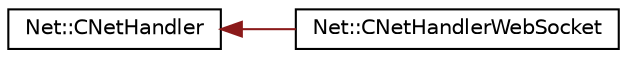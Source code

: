 digraph "Graphical Class Hierarchy"
{
  edge [fontname="Helvetica",fontsize="10",labelfontname="Helvetica",labelfontsize="10"];
  node [fontname="Helvetica",fontsize="10",shape=record];
  rankdir="LR";
  Node0 [label="Net::CNetHandler",height=0.2,width=0.4,color="black", fillcolor="white", style="filled",URL="$class_net_1_1_c_net_handler.html",tooltip="Virtual class for creating a connection protocol handler. "];
  Node0 -> Node1 [dir="back",color="firebrick4",fontsize="10",style="solid",fontname="Helvetica"];
  Node1 [label="Net::CNetHandlerWebSocket",height=0.2,width=0.4,color="black", fillcolor="white", style="filled",URL="$class_net_1_1_c_net_handler_web_socket.html",tooltip="The protocol handler of the WebSocket. "];
}
